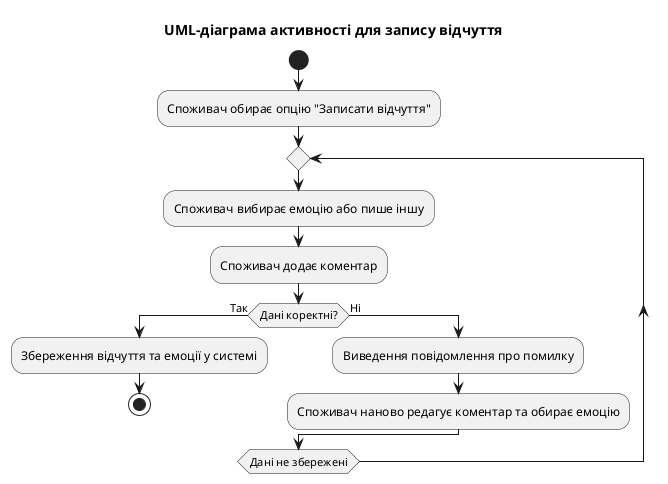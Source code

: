 @startuml

title UML-діаграма активності для запису відчуття

start

:Споживач обирає опцію "Записати відчуття";

repeat
  :Споживач вибирає емоцію або пише іншу;
  :Споживач додає коментар;

  if (Дані коректні?) then (Так)
    :Збереження відчуття та емоції у системі;
    stop
  else (Ні)
    :Виведення повідомлення про помилку;
    :Споживач наново редагує коментар та обирає емоцію;
  endif
repeat while (Дані не збережені)

@enduml
